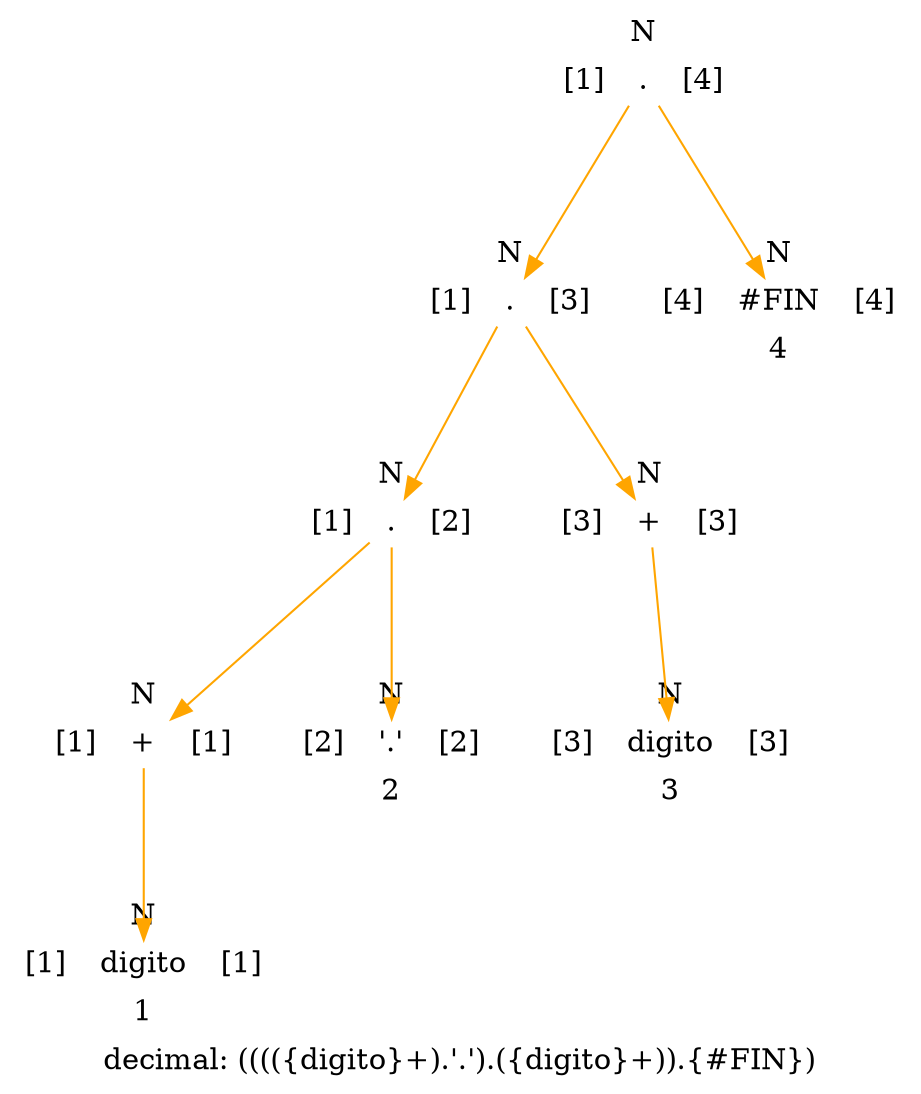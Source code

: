 digraph structs {
    node [shape=record];
    label = "decimal: (((({digito}+).'.').({digito}+)).{#FIN})";
    Nodo9 [label="{ N |{[1]|<here> . |[4]}| }" color="white"];
    Nodo7 [label="{ N |{[1]|<here> . |[3]}| }" color="white"];
    Nodo4 [label="{ N |{[1]|<here> . |[2]}| }" color="white"];
    Nodo2 [label="{ N |{[1]|<here> + |[1]}| }" color="white"];
    Nodo1 [label="{ N |{[1]|<here> digito |[1]}| 1}" color="white"];
    Nodo3 [label="{ N |{[2]|<here> '.' |[2]}| 2}" color="white"];
    Nodo6 [label="{ N |{[3]|<here> + |[3]}| }" color="white"];
    Nodo5 [label="{ N |{[3]|<here> digito |[3]}| 3}" color="white"];
    Nodo8 [label="{ N |{[4]|<here> #FIN |[4]}| 4}" color="white"];
    Nodo9:here -> Nodo7:here [color="orange"];
    Nodo9:here -> Nodo8:here [color="orange"];
    Nodo7:here -> Nodo4:here [color="orange"];
    Nodo7:here -> Nodo6:here [color="orange"];
    Nodo4:here -> Nodo2:here [color="orange"];
    Nodo4:here -> Nodo3:here [color="orange"];
    Nodo2:here -> Nodo1:here [color="orange"];
    Nodo6:here -> Nodo5:here [color="orange"];
}